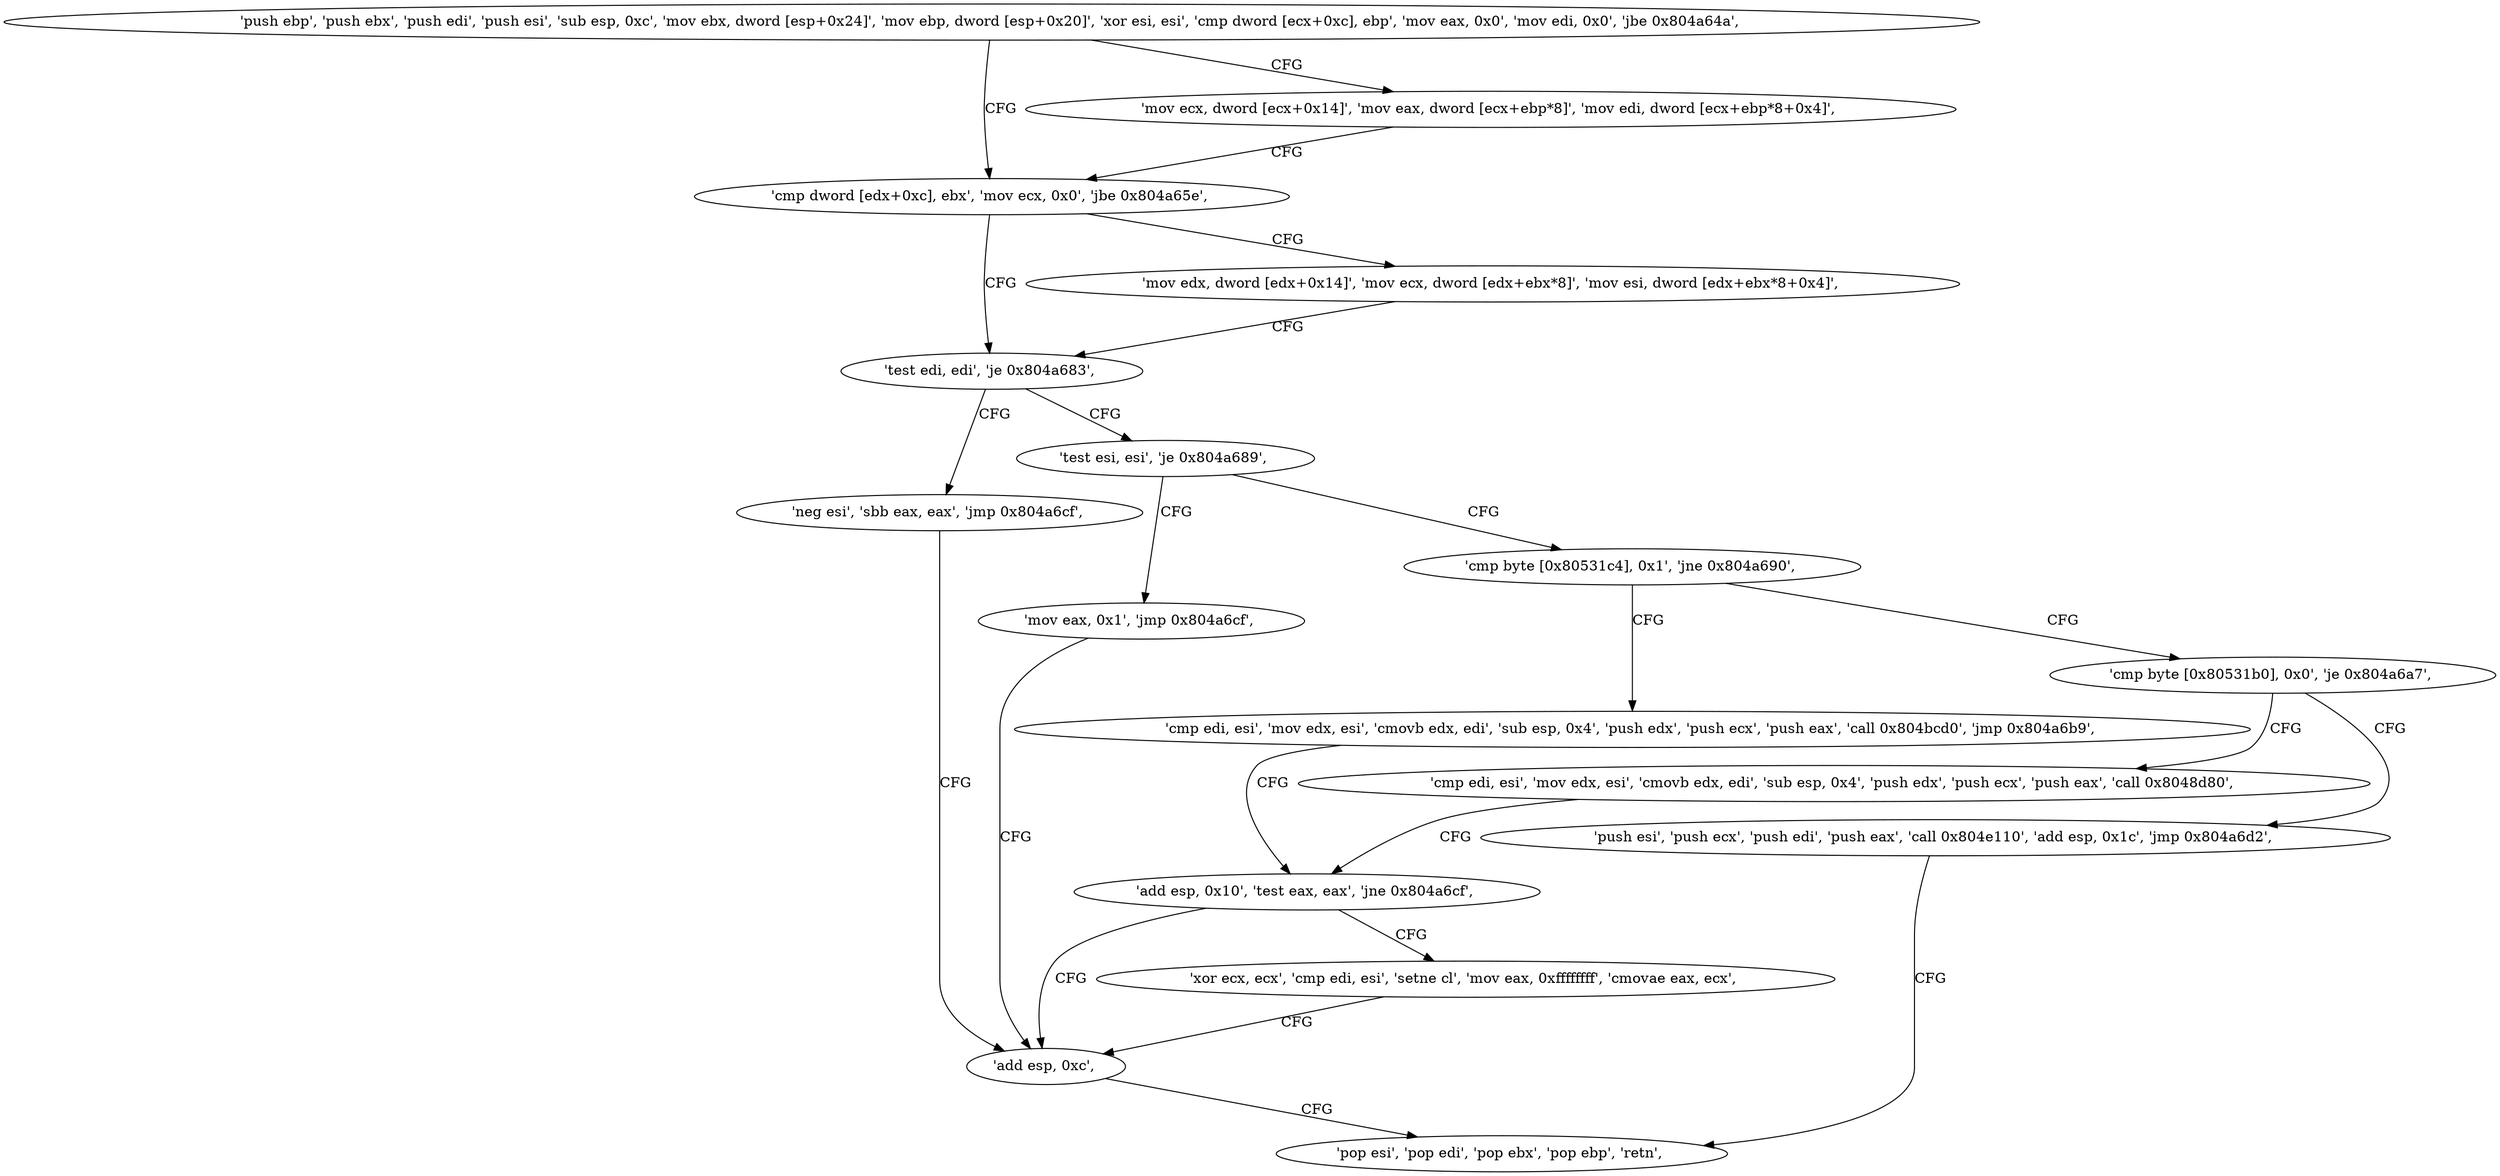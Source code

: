 digraph "func" {
"134522400" [label = "'push ebp', 'push ebx', 'push edi', 'push esi', 'sub esp, 0xc', 'mov ebx, dword [esp+0x24]', 'mov ebp, dword [esp+0x20]', 'xor esi, esi', 'cmp dword [ecx+0xc], ebp', 'mov eax, 0x0', 'mov edi, 0x0', 'jbe 0x804a64a', " ]
"134522442" [label = "'cmp dword [edx+0xc], ebx', 'mov ecx, 0x0', 'jbe 0x804a65e', " ]
"134522432" [label = "'mov ecx, dword [ecx+0x14]', 'mov eax, dword [ecx+ebp*8]', 'mov edi, dword [ecx+ebp*8+0x4]', " ]
"134522462" [label = "'test edi, edi', 'je 0x804a683', " ]
"134522452" [label = "'mov edx, dword [edx+0x14]', 'mov ecx, dword [edx+ebx*8]', 'mov esi, dword [edx+ebx*8+0x4]', " ]
"134522499" [label = "'neg esi', 'sbb eax, eax', 'jmp 0x804a6cf', " ]
"134522466" [label = "'test esi, esi', 'je 0x804a689', " ]
"134522575" [label = "'add esp, 0xc', " ]
"134522505" [label = "'mov eax, 0x1', 'jmp 0x804a6cf', " ]
"134522470" [label = "'cmp byte [0x80531c4], 0x1', 'jne 0x804a690', " ]
"134522578" [label = "'pop esi', 'pop edi', 'pop ebx', 'pop ebp', 'retn', " ]
"134522512" [label = "'cmp byte [0x80531b0], 0x0', 'je 0x804a6a7', " ]
"134522479" [label = "'cmp edi, esi', 'mov edx, esi', 'cmovb edx, edi', 'sub esp, 0x4', 'push edx', 'push ecx', 'push eax', 'call 0x804bcd0', 'jmp 0x804a6b9', " ]
"134522535" [label = "'cmp edi, esi', 'mov edx, esi', 'cmovb edx, edi', 'sub esp, 0x4', 'push edx', 'push ecx', 'push eax', 'call 0x8048d80', " ]
"134522521" [label = "'push esi', 'push ecx', 'push edi', 'push eax', 'call 0x804e110', 'add esp, 0x1c', 'jmp 0x804a6d2', " ]
"134522553" [label = "'add esp, 0x10', 'test eax, eax', 'jne 0x804a6cf', " ]
"134522560" [label = "'xor ecx, ecx', 'cmp edi, esi', 'setne cl', 'mov eax, 0xffffffff', 'cmovae eax, ecx', " ]
"134522400" -> "134522442" [ label = "CFG" ]
"134522400" -> "134522432" [ label = "CFG" ]
"134522442" -> "134522462" [ label = "CFG" ]
"134522442" -> "134522452" [ label = "CFG" ]
"134522432" -> "134522442" [ label = "CFG" ]
"134522462" -> "134522499" [ label = "CFG" ]
"134522462" -> "134522466" [ label = "CFG" ]
"134522452" -> "134522462" [ label = "CFG" ]
"134522499" -> "134522575" [ label = "CFG" ]
"134522466" -> "134522505" [ label = "CFG" ]
"134522466" -> "134522470" [ label = "CFG" ]
"134522575" -> "134522578" [ label = "CFG" ]
"134522505" -> "134522575" [ label = "CFG" ]
"134522470" -> "134522512" [ label = "CFG" ]
"134522470" -> "134522479" [ label = "CFG" ]
"134522512" -> "134522535" [ label = "CFG" ]
"134522512" -> "134522521" [ label = "CFG" ]
"134522479" -> "134522553" [ label = "CFG" ]
"134522535" -> "134522553" [ label = "CFG" ]
"134522521" -> "134522578" [ label = "CFG" ]
"134522553" -> "134522575" [ label = "CFG" ]
"134522553" -> "134522560" [ label = "CFG" ]
"134522560" -> "134522575" [ label = "CFG" ]
}
